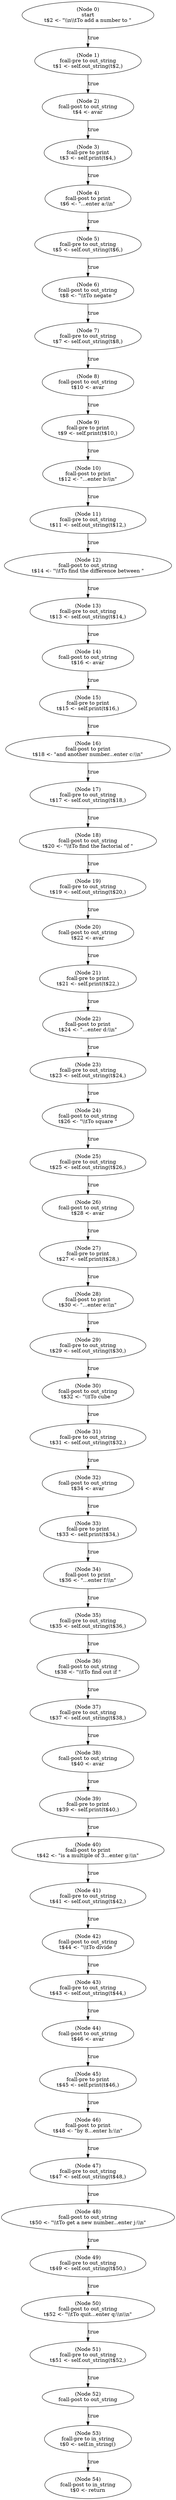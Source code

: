 digraph menu_pre {
  n0 [label="(Node 0)\nstart\nt$2 <- \"\\\\n\\\\tTo add a number to \"\n"];
 n0 -> n1 [label="true"];
  n1 [label="(Node 1)\nfcall-pre to out_string\nt$1 <- self.out_string(t$2,)\n"];
 n1 -> n2 [label="true"];
  n2 [label="(Node 2)\nfcall-post to out_string\nt$4 <- avar\n"];
 n2 -> n3 [label="true"];
  n3 [label="(Node 3)\nfcall-pre to print\nt$3 <- self.print(t$4,)\n"];
 n3 -> n4 [label="true"];
  n4 [label="(Node 4)\nfcall-post to print\nt$6 <- \"...enter a:\\\\n\"\n"];
 n4 -> n5 [label="true"];
  n5 [label="(Node 5)\nfcall-pre to out_string\nt$5 <- self.out_string(t$6,)\n"];
 n5 -> n6 [label="true"];
  n6 [label="(Node 6)\nfcall-post to out_string\nt$8 <- \"\\\\tTo negate \"\n"];
 n6 -> n7 [label="true"];
  n7 [label="(Node 7)\nfcall-pre to out_string\nt$7 <- self.out_string(t$8,)\n"];
 n7 -> n8 [label="true"];
  n8 [label="(Node 8)\nfcall-post to out_string\nt$10 <- avar\n"];
 n8 -> n9 [label="true"];
  n9 [label="(Node 9)\nfcall-pre to print\nt$9 <- self.print(t$10,)\n"];
 n9 -> n10 [label="true"];
  n10 [label="(Node 10)\nfcall-post to print\nt$12 <- \"...enter b:\\\\n\"\n"];
 n10 -> n11 [label="true"];
  n11 [label="(Node 11)\nfcall-pre to out_string\nt$11 <- self.out_string(t$12,)\n"];
 n11 -> n12 [label="true"];
  n12 [label="(Node 12)\nfcall-post to out_string\nt$14 <- \"\\\\tTo find the difference between \"\n"];
 n12 -> n13 [label="true"];
  n13 [label="(Node 13)\nfcall-pre to out_string\nt$13 <- self.out_string(t$14,)\n"];
 n13 -> n14 [label="true"];
  n14 [label="(Node 14)\nfcall-post to out_string\nt$16 <- avar\n"];
 n14 -> n15 [label="true"];
  n15 [label="(Node 15)\nfcall-pre to print\nt$15 <- self.print(t$16,)\n"];
 n15 -> n16 [label="true"];
  n16 [label="(Node 16)\nfcall-post to print\nt$18 <- \"and another number...enter c:\\\\n\"\n"];
 n16 -> n17 [label="true"];
  n17 [label="(Node 17)\nfcall-pre to out_string\nt$17 <- self.out_string(t$18,)\n"];
 n17 -> n18 [label="true"];
  n18 [label="(Node 18)\nfcall-post to out_string\nt$20 <- \"\\\\tTo find the factorial of \"\n"];
 n18 -> n19 [label="true"];
  n19 [label="(Node 19)\nfcall-pre to out_string\nt$19 <- self.out_string(t$20,)\n"];
 n19 -> n20 [label="true"];
  n20 [label="(Node 20)\nfcall-post to out_string\nt$22 <- avar\n"];
 n20 -> n21 [label="true"];
  n21 [label="(Node 21)\nfcall-pre to print\nt$21 <- self.print(t$22,)\n"];
 n21 -> n22 [label="true"];
  n22 [label="(Node 22)\nfcall-post to print\nt$24 <- \"...enter d:\\\\n\"\n"];
 n22 -> n23 [label="true"];
  n23 [label="(Node 23)\nfcall-pre to out_string\nt$23 <- self.out_string(t$24,)\n"];
 n23 -> n24 [label="true"];
  n24 [label="(Node 24)\nfcall-post to out_string\nt$26 <- \"\\\\tTo square \"\n"];
 n24 -> n25 [label="true"];
  n25 [label="(Node 25)\nfcall-pre to out_string\nt$25 <- self.out_string(t$26,)\n"];
 n25 -> n26 [label="true"];
  n26 [label="(Node 26)\nfcall-post to out_string\nt$28 <- avar\n"];
 n26 -> n27 [label="true"];
  n27 [label="(Node 27)\nfcall-pre to print\nt$27 <- self.print(t$28,)\n"];
 n27 -> n28 [label="true"];
  n28 [label="(Node 28)\nfcall-post to print\nt$30 <- \"...enter e:\\\\n\"\n"];
 n28 -> n29 [label="true"];
  n29 [label="(Node 29)\nfcall-pre to out_string\nt$29 <- self.out_string(t$30,)\n"];
 n29 -> n30 [label="true"];
  n30 [label="(Node 30)\nfcall-post to out_string\nt$32 <- \"\\\\tTo cube \"\n"];
 n30 -> n31 [label="true"];
  n31 [label="(Node 31)\nfcall-pre to out_string\nt$31 <- self.out_string(t$32,)\n"];
 n31 -> n32 [label="true"];
  n32 [label="(Node 32)\nfcall-post to out_string\nt$34 <- avar\n"];
 n32 -> n33 [label="true"];
  n33 [label="(Node 33)\nfcall-pre to print\nt$33 <- self.print(t$34,)\n"];
 n33 -> n34 [label="true"];
  n34 [label="(Node 34)\nfcall-post to print\nt$36 <- \"...enter f:\\\\n\"\n"];
 n34 -> n35 [label="true"];
  n35 [label="(Node 35)\nfcall-pre to out_string\nt$35 <- self.out_string(t$36,)\n"];
 n35 -> n36 [label="true"];
  n36 [label="(Node 36)\nfcall-post to out_string\nt$38 <- \"\\\\tTo find out if \"\n"];
 n36 -> n37 [label="true"];
  n37 [label="(Node 37)\nfcall-pre to out_string\nt$37 <- self.out_string(t$38,)\n"];
 n37 -> n38 [label="true"];
  n38 [label="(Node 38)\nfcall-post to out_string\nt$40 <- avar\n"];
 n38 -> n39 [label="true"];
  n39 [label="(Node 39)\nfcall-pre to print\nt$39 <- self.print(t$40,)\n"];
 n39 -> n40 [label="true"];
  n40 [label="(Node 40)\nfcall-post to print\nt$42 <- \"is a multiple of 3...enter g:\\\\n\"\n"];
 n40 -> n41 [label="true"];
  n41 [label="(Node 41)\nfcall-pre to out_string\nt$41 <- self.out_string(t$42,)\n"];
 n41 -> n42 [label="true"];
  n42 [label="(Node 42)\nfcall-post to out_string\nt$44 <- \"\\\\tTo divide \"\n"];
 n42 -> n43 [label="true"];
  n43 [label="(Node 43)\nfcall-pre to out_string\nt$43 <- self.out_string(t$44,)\n"];
 n43 -> n44 [label="true"];
  n44 [label="(Node 44)\nfcall-post to out_string\nt$46 <- avar\n"];
 n44 -> n45 [label="true"];
  n45 [label="(Node 45)\nfcall-pre to print\nt$45 <- self.print(t$46,)\n"];
 n45 -> n46 [label="true"];
  n46 [label="(Node 46)\nfcall-post to print\nt$48 <- \"by 8...enter h:\\\\n\"\n"];
 n46 -> n47 [label="true"];
  n47 [label="(Node 47)\nfcall-pre to out_string\nt$47 <- self.out_string(t$48,)\n"];
 n47 -> n48 [label="true"];
  n48 [label="(Node 48)\nfcall-post to out_string\nt$50 <- \"\\\\tTo get a new number...enter j:\\\\n\"\n"];
 n48 -> n49 [label="true"];
  n49 [label="(Node 49)\nfcall-pre to out_string\nt$49 <- self.out_string(t$50,)\n"];
 n49 -> n50 [label="true"];
  n50 [label="(Node 50)\nfcall-post to out_string\nt$52 <- \"\\\\tTo quit...enter q:\\\\n\\\\n\"\n"];
 n50 -> n51 [label="true"];
  n51 [label="(Node 51)\nfcall-pre to out_string\nt$51 <- self.out_string(t$52,)\n"];
 n51 -> n52 [label="true"];
  n52 [label="(Node 52)\nfcall-post to out_string\n"];
 n52 -> n53 [label="true"];
  n53 [label="(Node 53)\nfcall-pre to in_string\nt$0 <- self.in_string()\n"];
 n53 -> n54 [label="true"];
  n54 [label="(Node 54)\nfcall-post to in_string\nt$0 <- return\n"];
}

